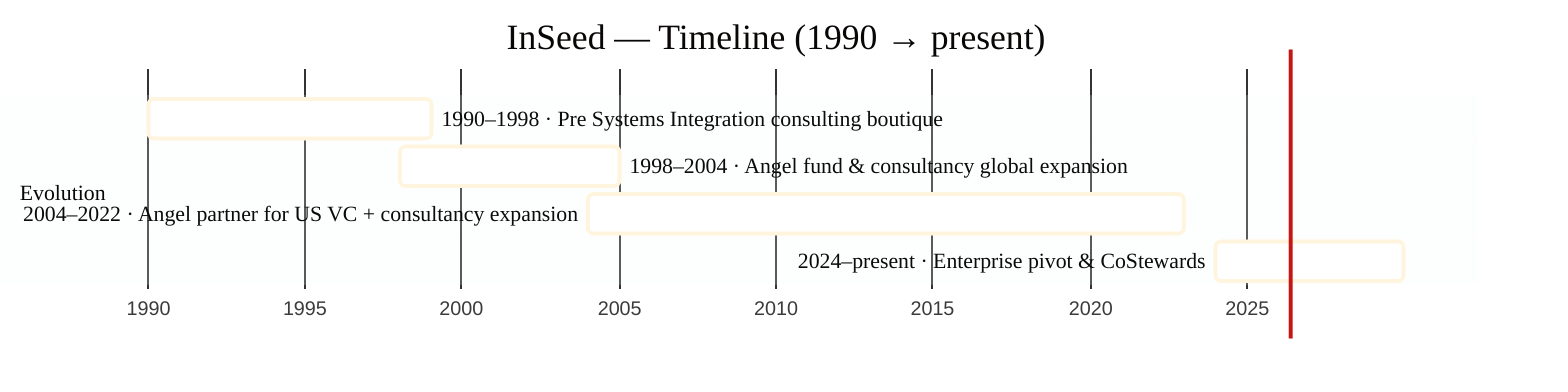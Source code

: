 %%{init: {
  'theme': 'base',
  'themeVariables': { 'fontSize':'14px','fontFamily':'Inter,Segoe UI,Arial,sans-serif',
    'textColor':'#0b0b0b','lineColor':'#1f2328',
    'ganttTaskTextColor':'#0b0b0b','ganttAxisTextColor':'#111111','ganttAxisLineColor':'#9aa4b2',
    'ganttBarFill':'#d7eaff','ganttBarStroke':'#0a66c2','tertiaryColor':'#f6f8fa'} } }%%
gantt
dateFormat  YYYY-MM-DD
axisFormat  %Y
tickInterval 1year
title InSeed — Timeline (1990 → present)
excludes weekends
todayMarker stroke:#c51616, stroke-width 2.5px

section Evolution
1990–1998 · Pre Systems Integration consulting boutique :active, 1990-01-01, 1998-12-31
1998–2004 · Angel fund & consultancy global expansion :active, 1998-01-01, 2004-12-31
2004–2022 · Angel partner for US VC + consultancy expansion :active, 2004-01-01, 2022-12-31
2024–present · Enterprise pivot & CoStewards :active, 2024-01-01, 2029-12-31

%% Notes live in JSON: docs/diagrams/data/inseed.timeline.json